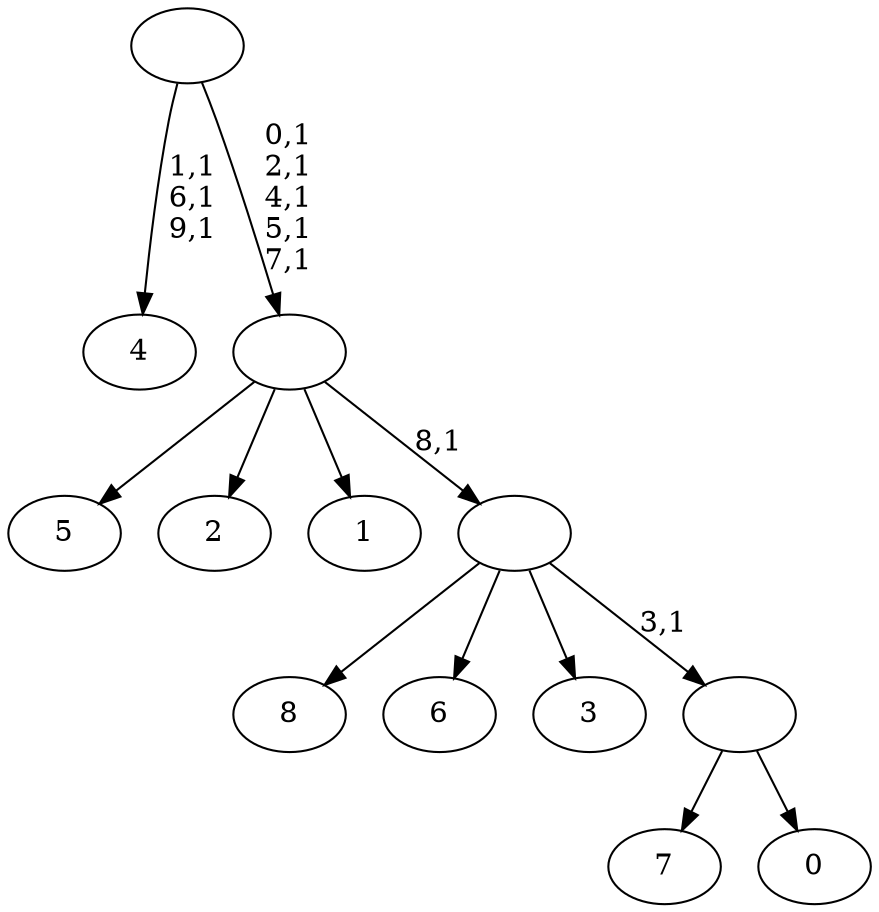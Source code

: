 digraph T {
	19 [label="8"]
	18 [label="7"]
	17 [label="6"]
	16 [label="5"]
	15 [label="4"]
	11 [label="3"]
	10 [label="2"]
	9 [label="1"]
	8 [label="0"]
	7 [label=""]
	6 [label=""]
	5 [label=""]
	0 [label=""]
	7 -> 18 [label=""]
	7 -> 8 [label=""]
	6 -> 19 [label=""]
	6 -> 17 [label=""]
	6 -> 11 [label=""]
	6 -> 7 [label="3,1"]
	5 -> 16 [label=""]
	5 -> 10 [label=""]
	5 -> 9 [label=""]
	5 -> 6 [label="8,1"]
	0 -> 5 [label="0,1\n2,1\n4,1\n5,1\n7,1"]
	0 -> 15 [label="1,1\n6,1\n9,1"]
}

